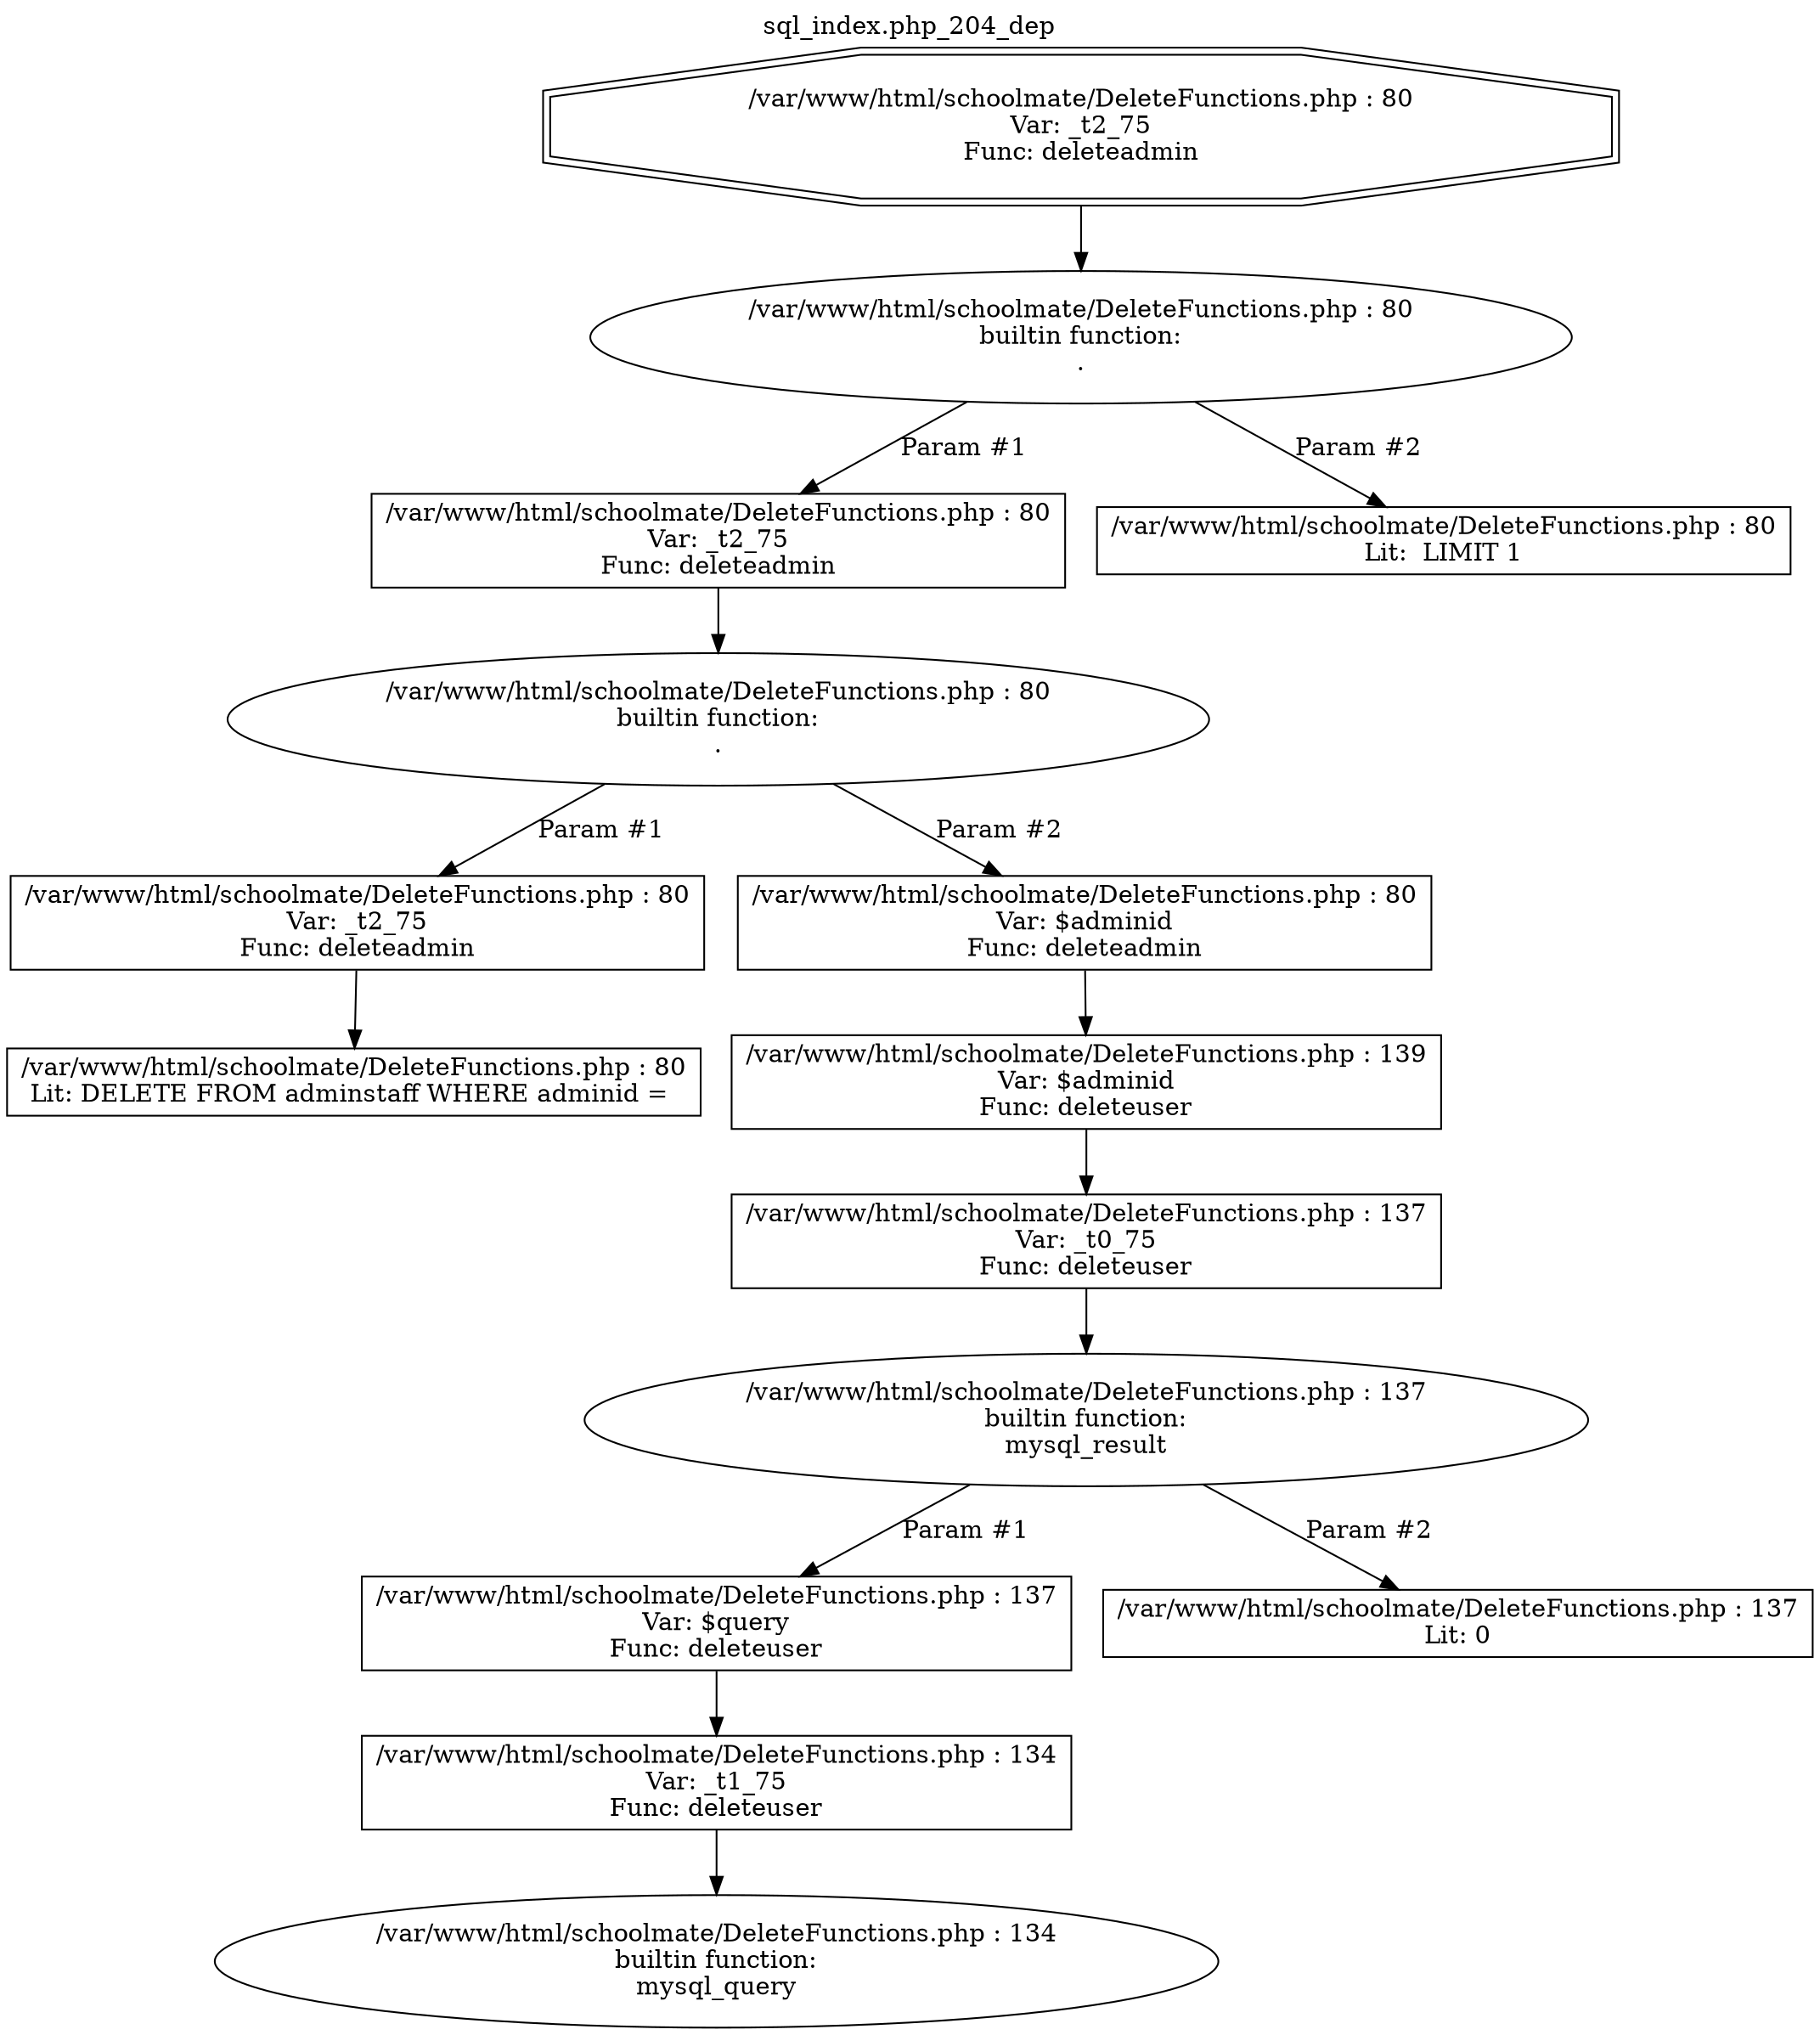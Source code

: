 digraph cfg {
  label="sql_index.php_204_dep";
  labelloc=t;
  n1 [shape=doubleoctagon, label="/var/www/html/schoolmate/DeleteFunctions.php : 80\nVar: _t2_75\nFunc: deleteadmin\n"];
  n2 [shape=ellipse, label="/var/www/html/schoolmate/DeleteFunctions.php : 80\nbuiltin function:\n.\n"];
  n3 [shape=box, label="/var/www/html/schoolmate/DeleteFunctions.php : 80\nVar: _t2_75\nFunc: deleteadmin\n"];
  n4 [shape=ellipse, label="/var/www/html/schoolmate/DeleteFunctions.php : 80\nbuiltin function:\n.\n"];
  n5 [shape=box, label="/var/www/html/schoolmate/DeleteFunctions.php : 80\nVar: _t2_75\nFunc: deleteadmin\n"];
  n6 [shape=box, label="/var/www/html/schoolmate/DeleteFunctions.php : 80\nLit: DELETE FROM adminstaff WHERE adminid = \n"];
  n7 [shape=box, label="/var/www/html/schoolmate/DeleteFunctions.php : 80\nVar: $adminid\nFunc: deleteadmin\n"];
  n8 [shape=box, label="/var/www/html/schoolmate/DeleteFunctions.php : 139\nVar: $adminid\nFunc: deleteuser\n"];
  n9 [shape=box, label="/var/www/html/schoolmate/DeleteFunctions.php : 137\nVar: _t0_75\nFunc: deleteuser\n"];
  n10 [shape=ellipse, label="/var/www/html/schoolmate/DeleteFunctions.php : 137\nbuiltin function:\nmysql_result\n"];
  n11 [shape=box, label="/var/www/html/schoolmate/DeleteFunctions.php : 137\nVar: $query\nFunc: deleteuser\n"];
  n12 [shape=box, label="/var/www/html/schoolmate/DeleteFunctions.php : 134\nVar: _t1_75\nFunc: deleteuser\n"];
  n13 [shape=ellipse, label="/var/www/html/schoolmate/DeleteFunctions.php : 134\nbuiltin function:\nmysql_query\n"];
  n14 [shape=box, label="/var/www/html/schoolmate/DeleteFunctions.php : 137\nLit: 0\n"];
  n15 [shape=box, label="/var/www/html/schoolmate/DeleteFunctions.php : 80\nLit:  LIMIT 1\n"];
  n1 -> n2;
  n3 -> n4;
  n5 -> n6;
  n4 -> n5[label="Param #1"];
  n4 -> n7[label="Param #2"];
  n9 -> n10;
  n12 -> n13;
  n11 -> n12;
  n10 -> n11[label="Param #1"];
  n10 -> n14[label="Param #2"];
  n8 -> n9;
  n7 -> n8;
  n2 -> n3[label="Param #1"];
  n2 -> n15[label="Param #2"];
}
